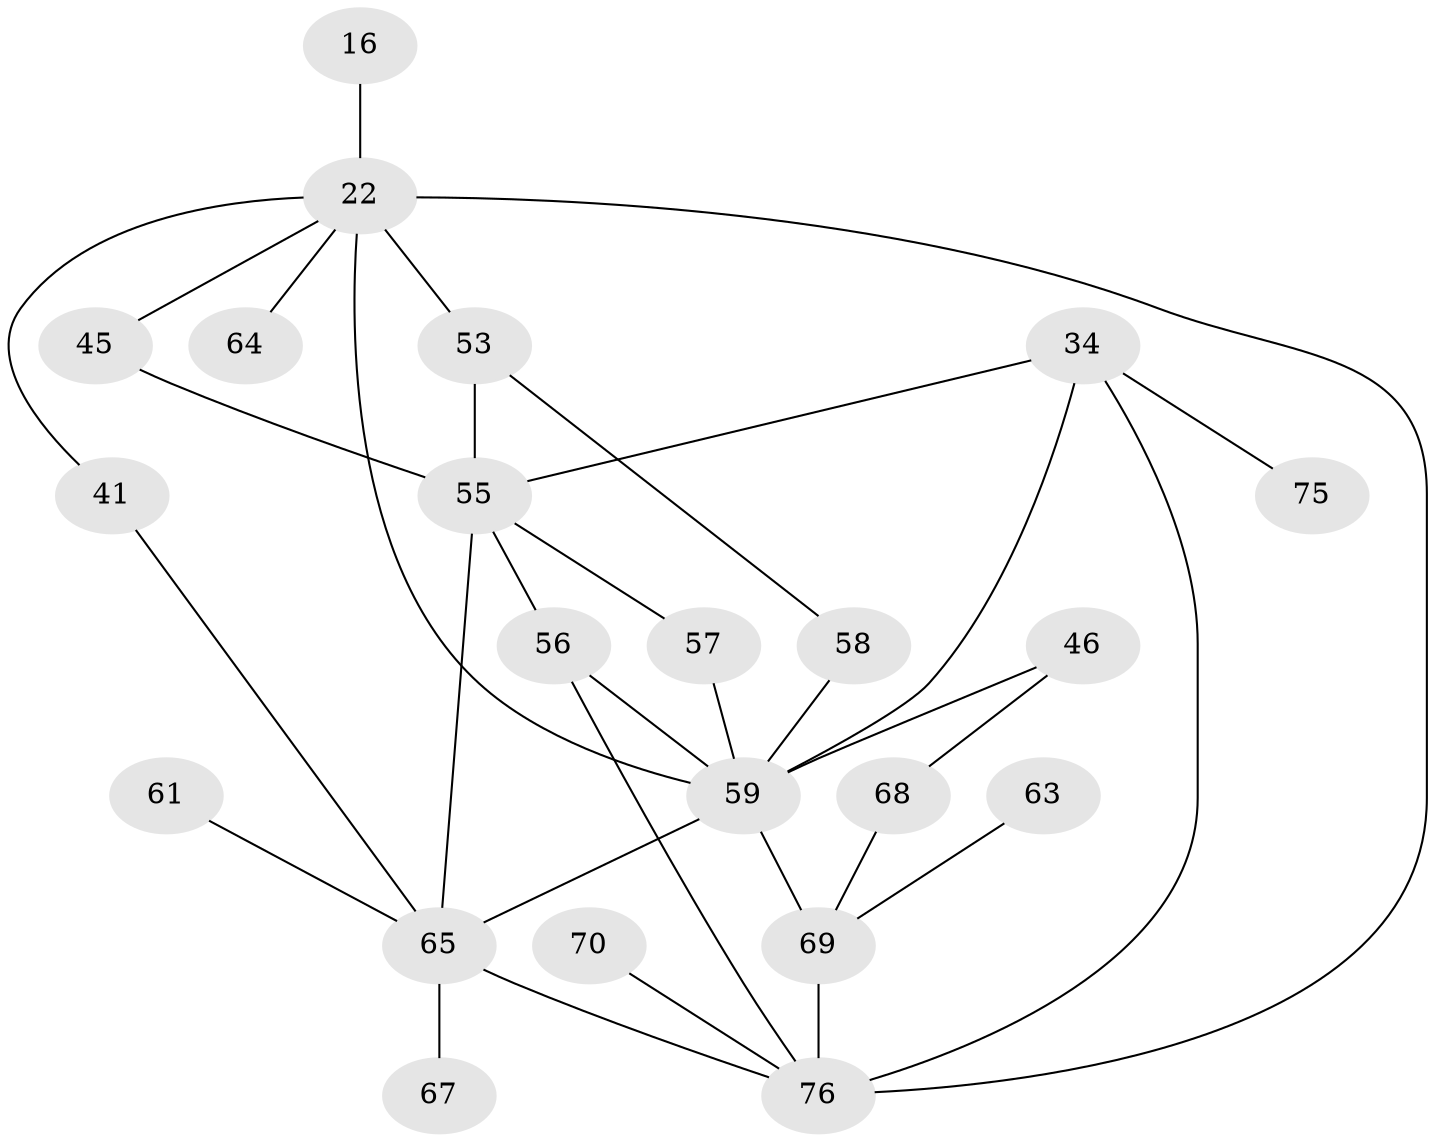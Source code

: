 // original degree distribution, {3: 0.25, 5: 0.10526315789473684, 7: 0.013157894736842105, 2: 0.35526315789473684, 9: 0.013157894736842105, 8: 0.013157894736842105, 1: 0.14473684210526316, 4: 0.10526315789473684}
// Generated by graph-tools (version 1.1) at 2025/44/03/04/25 21:44:49]
// undirected, 22 vertices, 33 edges
graph export_dot {
graph [start="1"]
  node [color=gray90,style=filled];
  16;
  22 [super="+6+2+10+15"];
  34 [super="+7+20"];
  41 [super="+12"];
  45 [super="+8+36"];
  46;
  53 [super="+1+26"];
  55 [super="+23+51+33"];
  56 [super="+31+43"];
  57;
  58 [super="+54"];
  59 [super="+13+30+39"];
  61;
  63;
  64 [super="+48"];
  65 [super="+47+18+44"];
  67 [super="+52"];
  68 [super="+60"];
  69 [super="+40+42"];
  70;
  75 [super="+37"];
  76 [super="+74+73"];
  16 -- 22;
  22 -- 53 [weight=2];
  22 -- 59 [weight=2];
  22 -- 41;
  22 -- 45;
  22 -- 64;
  22 -- 76 [weight=2];
  34 -- 55 [weight=2];
  34 -- 75;
  34 -- 59;
  34 -- 76 [weight=2];
  41 -- 65;
  45 -- 55;
  46 -- 68;
  46 -- 59;
  53 -- 55 [weight=2];
  53 -- 58;
  55 -- 65 [weight=3];
  55 -- 57;
  55 -- 56;
  56 -- 59 [weight=3];
  56 -- 76;
  57 -- 59;
  58 -- 59;
  59 -- 69 [weight=4];
  59 -- 65;
  61 -- 65;
  63 -- 69;
  65 -- 67;
  65 -- 76 [weight=3];
  68 -- 69 [weight=3];
  69 -- 76 [weight=3];
  70 -- 76;
}
